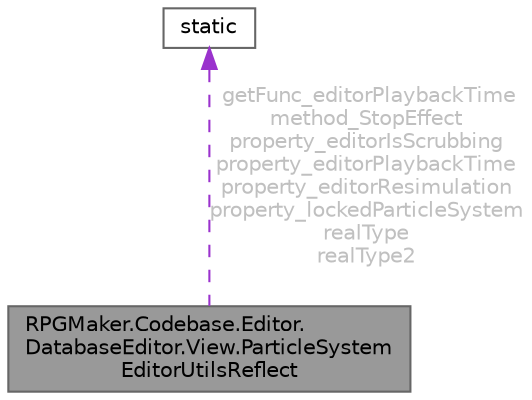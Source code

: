 digraph "RPGMaker.Codebase.Editor.DatabaseEditor.View.ParticleSystemEditorUtilsReflect"
{
 // LATEX_PDF_SIZE
  bgcolor="transparent";
  edge [fontname=Helvetica,fontsize=10,labelfontname=Helvetica,labelfontsize=10];
  node [fontname=Helvetica,fontsize=10,shape=box,height=0.2,width=0.4];
  Node1 [id="Node000001",label="RPGMaker.Codebase.Editor.\lDatabaseEditor.View.ParticleSystem\lEditorUtilsReflect",height=0.2,width=0.4,color="gray40", fillcolor="grey60", style="filled", fontcolor="black",tooltip="粒子システム・エディター・ユーティリティー反射"];
  Node2 -> Node1 [id="edge1_Node000001_Node000002",dir="back",color="darkorchid3",style="dashed",tooltip=" ",label=" getFunc_editorPlaybackTime\nmethod_StopEffect\nproperty_editorIsScrubbing\nproperty_editorPlaybackTime\nproperty_editorResimulation\nproperty_lockedParticleSystem\nrealType\nrealType2",fontcolor="grey" ];
  Node2 [id="Node000002",label="static",height=0.2,width=0.4,color="gray40", fillcolor="white", style="filled",tooltip=" "];
}
